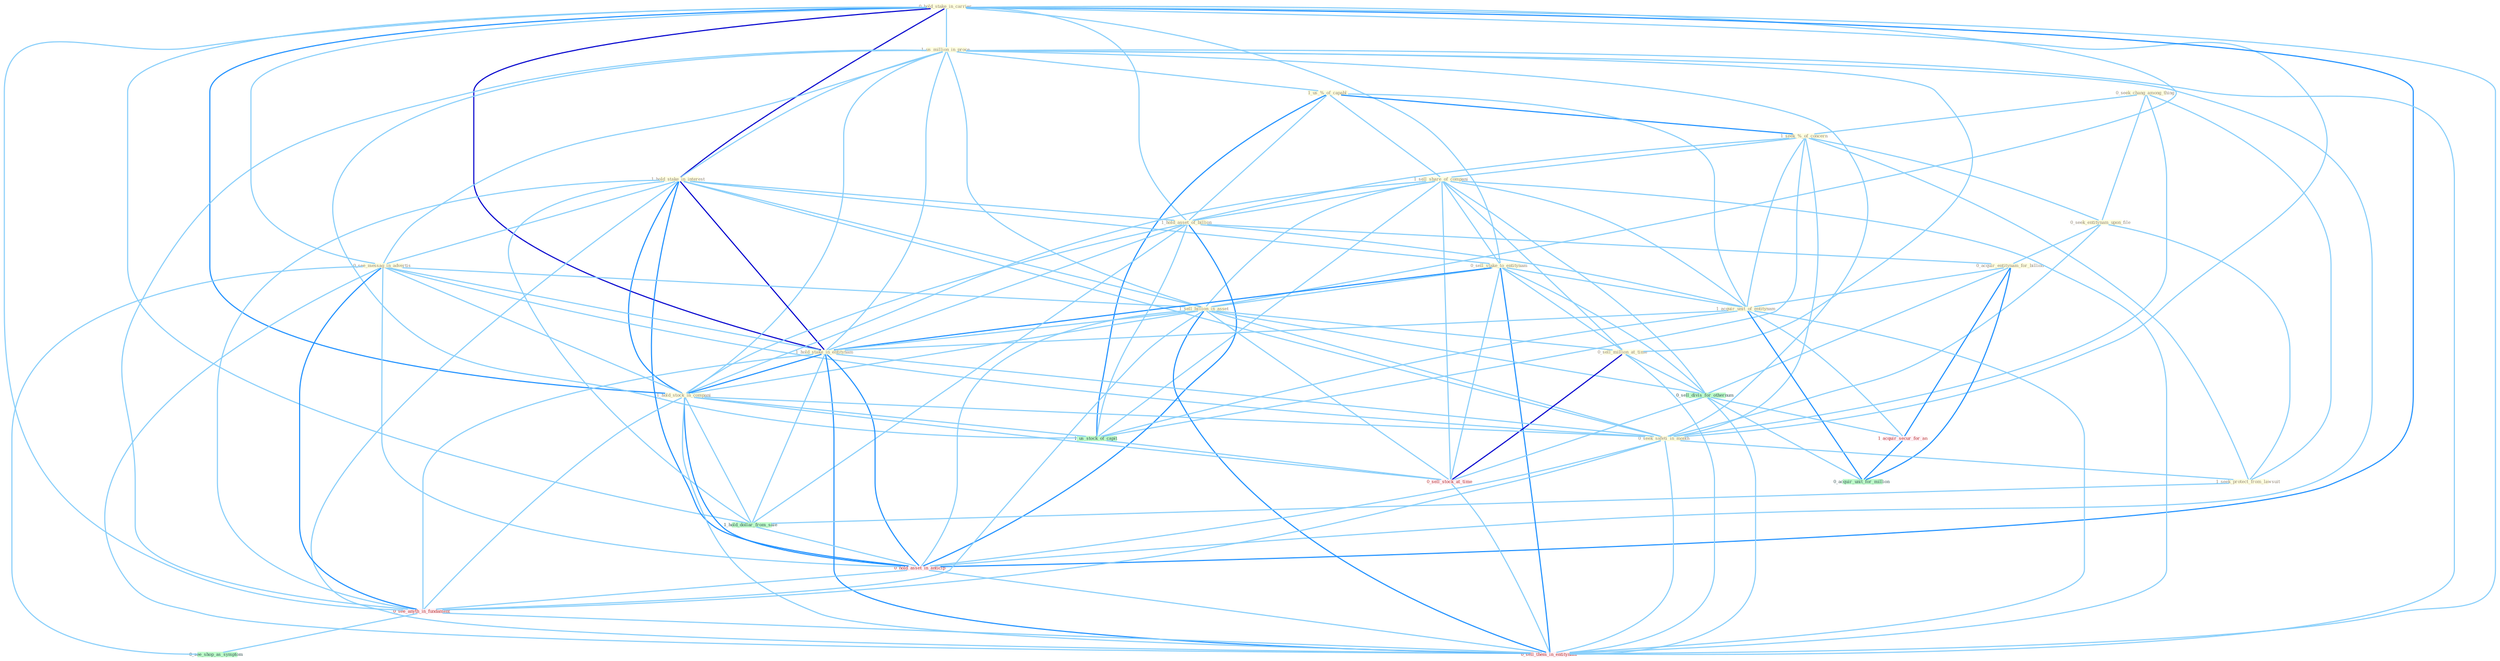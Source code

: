Graph G{ 
    node
    [shape=polygon,style=filled,width=.5,height=.06,color="#BDFCC9",fixedsize=true,fontsize=4,
    fontcolor="#2f4f4f"];
    {node
    [color="#ffffe0", fontcolor="#8b7d6b"] "0_hold_stake_in_carrier " "1_us_million_in_proce " "0_seek_chang_among_thing " "1_us_%_of_capabl " "1_hold_stake_in_interest " "0_see_messag_in_advertis " "1_seek_%_of_concern " "0_seek_entitynam_upon_file " "1_sell_share_of_compani " "0_sell_stake_to_entitynam " "1_hold_asset_of_billion " "1_sell_billion_in_asset " "0_acquir_entitynam_for_billion " "0_sell_million_at_time " "1_acquir_unit_of_entitynam " "1_hold_stake_in_entitynam " "1_hold_stock_in_compani " "0_seek_safeti_in_month " "1_seek_protect_from_lawsuit "}
{node [color="#fff0f5", fontcolor="#b22222"] "1_acquir_secur_for_an " "0_hold_asset_in_anticip " "0_sell_stock_at_time " "0_see_anyth_in_fundament " "0_sell_them_in_entitynam "}
edge [color="#B0E2FF"];

	"0_hold_stake_in_carrier " -- "1_us_million_in_proce " [w="1", color="#87cefa" ];
	"0_hold_stake_in_carrier " -- "1_hold_stake_in_interest " [w="3", color="#0000cd" , len=0.6];
	"0_hold_stake_in_carrier " -- "0_see_messag_in_advertis " [w="1", color="#87cefa" ];
	"0_hold_stake_in_carrier " -- "0_sell_stake_to_entitynam " [w="1", color="#87cefa" ];
	"0_hold_stake_in_carrier " -- "1_hold_asset_of_billion " [w="1", color="#87cefa" ];
	"0_hold_stake_in_carrier " -- "1_sell_billion_in_asset " [w="1", color="#87cefa" ];
	"0_hold_stake_in_carrier " -- "1_hold_stake_in_entitynam " [w="3", color="#0000cd" , len=0.6];
	"0_hold_stake_in_carrier " -- "1_hold_stock_in_compani " [w="2", color="#1e90ff" , len=0.8];
	"0_hold_stake_in_carrier " -- "0_seek_safeti_in_month " [w="1", color="#87cefa" ];
	"0_hold_stake_in_carrier " -- "1_hold_dollar_from_sale " [w="1", color="#87cefa" ];
	"0_hold_stake_in_carrier " -- "0_hold_asset_in_anticip " [w="2", color="#1e90ff" , len=0.8];
	"0_hold_stake_in_carrier " -- "0_see_anyth_in_fundament " [w="1", color="#87cefa" ];
	"0_hold_stake_in_carrier " -- "0_sell_them_in_entitynam " [w="1", color="#87cefa" ];
	"1_us_million_in_proce " -- "1_us_%_of_capabl " [w="1", color="#87cefa" ];
	"1_us_million_in_proce " -- "1_hold_stake_in_interest " [w="1", color="#87cefa" ];
	"1_us_million_in_proce " -- "0_see_messag_in_advertis " [w="1", color="#87cefa" ];
	"1_us_million_in_proce " -- "1_sell_billion_in_asset " [w="1", color="#87cefa" ];
	"1_us_million_in_proce " -- "0_sell_million_at_time " [w="1", color="#87cefa" ];
	"1_us_million_in_proce " -- "1_hold_stake_in_entitynam " [w="1", color="#87cefa" ];
	"1_us_million_in_proce " -- "1_hold_stock_in_compani " [w="1", color="#87cefa" ];
	"1_us_million_in_proce " -- "0_seek_safeti_in_month " [w="1", color="#87cefa" ];
	"1_us_million_in_proce " -- "1_us_stock_of_capit " [w="1", color="#87cefa" ];
	"1_us_million_in_proce " -- "0_hold_asset_in_anticip " [w="1", color="#87cefa" ];
	"1_us_million_in_proce " -- "0_see_anyth_in_fundament " [w="1", color="#87cefa" ];
	"1_us_million_in_proce " -- "0_sell_them_in_entitynam " [w="1", color="#87cefa" ];
	"0_seek_chang_among_thing " -- "1_seek_%_of_concern " [w="1", color="#87cefa" ];
	"0_seek_chang_among_thing " -- "0_seek_entitynam_upon_file " [w="1", color="#87cefa" ];
	"0_seek_chang_among_thing " -- "0_seek_safeti_in_month " [w="1", color="#87cefa" ];
	"0_seek_chang_among_thing " -- "1_seek_protect_from_lawsuit " [w="1", color="#87cefa" ];
	"1_us_%_of_capabl " -- "1_seek_%_of_concern " [w="2", color="#1e90ff" , len=0.8];
	"1_us_%_of_capabl " -- "1_sell_share_of_compani " [w="1", color="#87cefa" ];
	"1_us_%_of_capabl " -- "1_hold_asset_of_billion " [w="1", color="#87cefa" ];
	"1_us_%_of_capabl " -- "1_acquir_unit_of_entitynam " [w="1", color="#87cefa" ];
	"1_us_%_of_capabl " -- "1_us_stock_of_capit " [w="2", color="#1e90ff" , len=0.8];
	"1_hold_stake_in_interest " -- "0_see_messag_in_advertis " [w="1", color="#87cefa" ];
	"1_hold_stake_in_interest " -- "0_sell_stake_to_entitynam " [w="1", color="#87cefa" ];
	"1_hold_stake_in_interest " -- "1_hold_asset_of_billion " [w="1", color="#87cefa" ];
	"1_hold_stake_in_interest " -- "1_sell_billion_in_asset " [w="1", color="#87cefa" ];
	"1_hold_stake_in_interest " -- "1_hold_stake_in_entitynam " [w="3", color="#0000cd" , len=0.6];
	"1_hold_stake_in_interest " -- "1_hold_stock_in_compani " [w="2", color="#1e90ff" , len=0.8];
	"1_hold_stake_in_interest " -- "0_seek_safeti_in_month " [w="1", color="#87cefa" ];
	"1_hold_stake_in_interest " -- "1_hold_dollar_from_sale " [w="1", color="#87cefa" ];
	"1_hold_stake_in_interest " -- "0_hold_asset_in_anticip " [w="2", color="#1e90ff" , len=0.8];
	"1_hold_stake_in_interest " -- "0_see_anyth_in_fundament " [w="1", color="#87cefa" ];
	"1_hold_stake_in_interest " -- "0_sell_them_in_entitynam " [w="1", color="#87cefa" ];
	"0_see_messag_in_advertis " -- "1_sell_billion_in_asset " [w="1", color="#87cefa" ];
	"0_see_messag_in_advertis " -- "1_hold_stake_in_entitynam " [w="1", color="#87cefa" ];
	"0_see_messag_in_advertis " -- "1_hold_stock_in_compani " [w="1", color="#87cefa" ];
	"0_see_messag_in_advertis " -- "0_seek_safeti_in_month " [w="1", color="#87cefa" ];
	"0_see_messag_in_advertis " -- "0_hold_asset_in_anticip " [w="1", color="#87cefa" ];
	"0_see_messag_in_advertis " -- "0_see_anyth_in_fundament " [w="2", color="#1e90ff" , len=0.8];
	"0_see_messag_in_advertis " -- "0_see_shop_as_symptom " [w="1", color="#87cefa" ];
	"0_see_messag_in_advertis " -- "0_sell_them_in_entitynam " [w="1", color="#87cefa" ];
	"1_seek_%_of_concern " -- "0_seek_entitynam_upon_file " [w="1", color="#87cefa" ];
	"1_seek_%_of_concern " -- "1_sell_share_of_compani " [w="1", color="#87cefa" ];
	"1_seek_%_of_concern " -- "1_hold_asset_of_billion " [w="1", color="#87cefa" ];
	"1_seek_%_of_concern " -- "1_acquir_unit_of_entitynam " [w="1", color="#87cefa" ];
	"1_seek_%_of_concern " -- "0_seek_safeti_in_month " [w="1", color="#87cefa" ];
	"1_seek_%_of_concern " -- "1_seek_protect_from_lawsuit " [w="1", color="#87cefa" ];
	"1_seek_%_of_concern " -- "1_us_stock_of_capit " [w="1", color="#87cefa" ];
	"0_seek_entitynam_upon_file " -- "0_acquir_entitynam_for_billion " [w="1", color="#87cefa" ];
	"0_seek_entitynam_upon_file " -- "0_seek_safeti_in_month " [w="1", color="#87cefa" ];
	"0_seek_entitynam_upon_file " -- "1_seek_protect_from_lawsuit " [w="1", color="#87cefa" ];
	"1_sell_share_of_compani " -- "0_sell_stake_to_entitynam " [w="1", color="#87cefa" ];
	"1_sell_share_of_compani " -- "1_hold_asset_of_billion " [w="1", color="#87cefa" ];
	"1_sell_share_of_compani " -- "1_sell_billion_in_asset " [w="1", color="#87cefa" ];
	"1_sell_share_of_compani " -- "0_sell_million_at_time " [w="1", color="#87cefa" ];
	"1_sell_share_of_compani " -- "1_acquir_unit_of_entitynam " [w="1", color="#87cefa" ];
	"1_sell_share_of_compani " -- "1_hold_stock_in_compani " [w="1", color="#87cefa" ];
	"1_sell_share_of_compani " -- "0_sell_divis_for_othernum " [w="1", color="#87cefa" ];
	"1_sell_share_of_compani " -- "1_us_stock_of_capit " [w="1", color="#87cefa" ];
	"1_sell_share_of_compani " -- "0_sell_stock_at_time " [w="1", color="#87cefa" ];
	"1_sell_share_of_compani " -- "0_sell_them_in_entitynam " [w="1", color="#87cefa" ];
	"0_sell_stake_to_entitynam " -- "1_sell_billion_in_asset " [w="1", color="#87cefa" ];
	"0_sell_stake_to_entitynam " -- "0_sell_million_at_time " [w="1", color="#87cefa" ];
	"0_sell_stake_to_entitynam " -- "1_acquir_unit_of_entitynam " [w="1", color="#87cefa" ];
	"0_sell_stake_to_entitynam " -- "1_hold_stake_in_entitynam " [w="2", color="#1e90ff" , len=0.8];
	"0_sell_stake_to_entitynam " -- "0_sell_divis_for_othernum " [w="1", color="#87cefa" ];
	"0_sell_stake_to_entitynam " -- "0_sell_stock_at_time " [w="1", color="#87cefa" ];
	"0_sell_stake_to_entitynam " -- "0_sell_them_in_entitynam " [w="2", color="#1e90ff" , len=0.8];
	"1_hold_asset_of_billion " -- "0_acquir_entitynam_for_billion " [w="1", color="#87cefa" ];
	"1_hold_asset_of_billion " -- "1_acquir_unit_of_entitynam " [w="1", color="#87cefa" ];
	"1_hold_asset_of_billion " -- "1_hold_stake_in_entitynam " [w="1", color="#87cefa" ];
	"1_hold_asset_of_billion " -- "1_hold_stock_in_compani " [w="1", color="#87cefa" ];
	"1_hold_asset_of_billion " -- "1_us_stock_of_capit " [w="1", color="#87cefa" ];
	"1_hold_asset_of_billion " -- "1_hold_dollar_from_sale " [w="1", color="#87cefa" ];
	"1_hold_asset_of_billion " -- "0_hold_asset_in_anticip " [w="2", color="#1e90ff" , len=0.8];
	"1_sell_billion_in_asset " -- "0_sell_million_at_time " [w="1", color="#87cefa" ];
	"1_sell_billion_in_asset " -- "1_hold_stake_in_entitynam " [w="1", color="#87cefa" ];
	"1_sell_billion_in_asset " -- "1_hold_stock_in_compani " [w="1", color="#87cefa" ];
	"1_sell_billion_in_asset " -- "0_seek_safeti_in_month " [w="1", color="#87cefa" ];
	"1_sell_billion_in_asset " -- "0_sell_divis_for_othernum " [w="1", color="#87cefa" ];
	"1_sell_billion_in_asset " -- "0_hold_asset_in_anticip " [w="1", color="#87cefa" ];
	"1_sell_billion_in_asset " -- "0_sell_stock_at_time " [w="1", color="#87cefa" ];
	"1_sell_billion_in_asset " -- "0_see_anyth_in_fundament " [w="1", color="#87cefa" ];
	"1_sell_billion_in_asset " -- "0_sell_them_in_entitynam " [w="2", color="#1e90ff" , len=0.8];
	"0_acquir_entitynam_for_billion " -- "1_acquir_unit_of_entitynam " [w="1", color="#87cefa" ];
	"0_acquir_entitynam_for_billion " -- "0_sell_divis_for_othernum " [w="1", color="#87cefa" ];
	"0_acquir_entitynam_for_billion " -- "1_acquir_secur_for_an " [w="2", color="#1e90ff" , len=0.8];
	"0_acquir_entitynam_for_billion " -- "0_acquir_unit_for_million " [w="2", color="#1e90ff" , len=0.8];
	"0_sell_million_at_time " -- "0_sell_divis_for_othernum " [w="1", color="#87cefa" ];
	"0_sell_million_at_time " -- "0_sell_stock_at_time " [w="3", color="#0000cd" , len=0.6];
	"0_sell_million_at_time " -- "0_sell_them_in_entitynam " [w="1", color="#87cefa" ];
	"1_acquir_unit_of_entitynam " -- "1_hold_stake_in_entitynam " [w="1", color="#87cefa" ];
	"1_acquir_unit_of_entitynam " -- "1_acquir_secur_for_an " [w="1", color="#87cefa" ];
	"1_acquir_unit_of_entitynam " -- "1_us_stock_of_capit " [w="1", color="#87cefa" ];
	"1_acquir_unit_of_entitynam " -- "0_acquir_unit_for_million " [w="2", color="#1e90ff" , len=0.8];
	"1_acquir_unit_of_entitynam " -- "0_sell_them_in_entitynam " [w="1", color="#87cefa" ];
	"1_hold_stake_in_entitynam " -- "1_hold_stock_in_compani " [w="2", color="#1e90ff" , len=0.8];
	"1_hold_stake_in_entitynam " -- "0_seek_safeti_in_month " [w="1", color="#87cefa" ];
	"1_hold_stake_in_entitynam " -- "1_hold_dollar_from_sale " [w="1", color="#87cefa" ];
	"1_hold_stake_in_entitynam " -- "0_hold_asset_in_anticip " [w="2", color="#1e90ff" , len=0.8];
	"1_hold_stake_in_entitynam " -- "0_see_anyth_in_fundament " [w="1", color="#87cefa" ];
	"1_hold_stake_in_entitynam " -- "0_sell_them_in_entitynam " [w="2", color="#1e90ff" , len=0.8];
	"1_hold_stock_in_compani " -- "0_seek_safeti_in_month " [w="1", color="#87cefa" ];
	"1_hold_stock_in_compani " -- "1_us_stock_of_capit " [w="1", color="#87cefa" ];
	"1_hold_stock_in_compani " -- "1_hold_dollar_from_sale " [w="1", color="#87cefa" ];
	"1_hold_stock_in_compani " -- "0_hold_asset_in_anticip " [w="2", color="#1e90ff" , len=0.8];
	"1_hold_stock_in_compani " -- "0_sell_stock_at_time " [w="1", color="#87cefa" ];
	"1_hold_stock_in_compani " -- "0_see_anyth_in_fundament " [w="1", color="#87cefa" ];
	"1_hold_stock_in_compani " -- "0_sell_them_in_entitynam " [w="1", color="#87cefa" ];
	"0_seek_safeti_in_month " -- "1_seek_protect_from_lawsuit " [w="1", color="#87cefa" ];
	"0_seek_safeti_in_month " -- "0_hold_asset_in_anticip " [w="1", color="#87cefa" ];
	"0_seek_safeti_in_month " -- "0_see_anyth_in_fundament " [w="1", color="#87cefa" ];
	"0_seek_safeti_in_month " -- "0_sell_them_in_entitynam " [w="1", color="#87cefa" ];
	"1_seek_protect_from_lawsuit " -- "1_hold_dollar_from_sale " [w="1", color="#87cefa" ];
	"0_sell_divis_for_othernum " -- "1_acquir_secur_for_an " [w="1", color="#87cefa" ];
	"0_sell_divis_for_othernum " -- "0_sell_stock_at_time " [w="1", color="#87cefa" ];
	"0_sell_divis_for_othernum " -- "0_acquir_unit_for_million " [w="1", color="#87cefa" ];
	"0_sell_divis_for_othernum " -- "0_sell_them_in_entitynam " [w="1", color="#87cefa" ];
	"1_acquir_secur_for_an " -- "0_acquir_unit_for_million " [w="2", color="#1e90ff" , len=0.8];
	"1_us_stock_of_capit " -- "0_sell_stock_at_time " [w="1", color="#87cefa" ];
	"1_hold_dollar_from_sale " -- "0_hold_asset_in_anticip " [w="1", color="#87cefa" ];
	"0_hold_asset_in_anticip " -- "0_see_anyth_in_fundament " [w="1", color="#87cefa" ];
	"0_hold_asset_in_anticip " -- "0_sell_them_in_entitynam " [w="1", color="#87cefa" ];
	"0_sell_stock_at_time " -- "0_sell_them_in_entitynam " [w="1", color="#87cefa" ];
	"0_see_anyth_in_fundament " -- "0_see_shop_as_symptom " [w="1", color="#87cefa" ];
	"0_see_anyth_in_fundament " -- "0_sell_them_in_entitynam " [w="1", color="#87cefa" ];
}